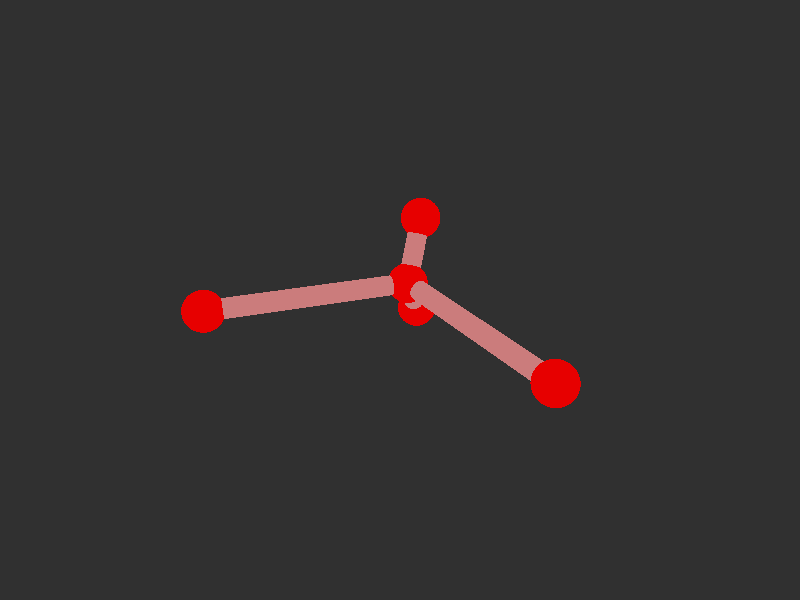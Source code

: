 #version 3.7; 
    global_settings { assumed_gamma 1.0 }
    

    camera {
    location  <20, 20, 20>
    right     x*image_width/image_height
    look_at   <0, 0, 0>
    angle 58
    }

    background { color rgb<1,1,1>*0.03 }


    light_source { <-20, 30, -25> color red 0.6 green 0.6 blue 0.6 }
    light_source { < 20, 30, -25> color red 0.6 green 0.6 blue 0.6 }
    
    #declare m = 1;
    union {

    union {
    sphere { m*<-1.5611796979684356,-0.23881242362724725,-1.0101831035615505>, 1 }        
    sphere {  m*<-0.09650439701274172,0.21889970516219492,8.871465942554655>, 1 }
    sphere {  m*<7.258847040987226,0.12997942916783728,-5.708027347490708>, 1 }
    sphere {  m*<-3.456134920296995,2.3562013551926766,-1.9820871633236443>, 1}
    sphere { m*<-2.953131210551657,-2.8057899787229412,-1.6967661994595375>, 1 }    

        pigment { color rgb<0.8,0,0>  }
    finish { ambient 0.1 diffuse 0.7 phong 1 }
    }    
    union {
    cylinder { m*<-0.09650439701274172,0.21889970516219492,8.871465942554655>, <-1.5611796979684356,-0.23881242362724725,-1.0101831035615505>, 0.5 }
    cylinder { m*<7.258847040987226,0.12997942916783728,-5.708027347490708>, <-1.5611796979684356,-0.23881242362724725,-1.0101831035615505>, 0.5}
    cylinder { m*<-3.456134920296995,2.3562013551926766,-1.9820871633236443>, <-1.5611796979684356,-0.23881242362724725,-1.0101831035615505>, 0.5 }
    cylinder {  m*<-2.953131210551657,-2.8057899787229412,-1.6967661994595375>, <-1.5611796979684356,-0.23881242362724725,-1.0101831035615505>, 0.5}

    pigment { color rgb<0.6,.2,.2>  }
    finish { ambient 0.1 diffuse 0.7 phong 1 }    
    }
    
    // rotate <0, 0, 0>
    }
    #version 3.7; 
    global_settings { assumed_gamma 1.0 }
    

    camera {
    location  <20, 20, 20>
    right     x*image_width/image_height
    look_at   <0, 0, 0>
    angle 58
    }

    background { color rgb<1,1,1>*0.03 }


    light_source { <-20, 30, -25> color red 0.6 green 0.6 blue 0.6 }
    light_source { < 20, 30, -25> color red 0.6 green 0.6 blue 0.6 }
    
    #declare m = 1;
    union {

    union {
    sphere { m*<-1.5611796979684356,-0.23881242362724725,-1.0101831035615505>, 1 }        
    sphere {  m*<-0.09650439701274172,0.21889970516219492,8.871465942554655>, 1 }
    sphere {  m*<7.258847040987226,0.12997942916783728,-5.708027347490708>, 1 }
    sphere {  m*<-3.456134920296995,2.3562013551926766,-1.9820871633236443>, 1}
    sphere { m*<-2.953131210551657,-2.8057899787229412,-1.6967661994595375>, 1 }    

        pigment { color rgb<0.8,0,0>  }
    finish { ambient 0.1 diffuse 0.7 phong 1 }
    }    
    union {
    cylinder { m*<-0.09650439701274172,0.21889970516219492,8.871465942554655>, <-1.5611796979684356,-0.23881242362724725,-1.0101831035615505>, 0.5 }
    cylinder { m*<7.258847040987226,0.12997942916783728,-5.708027347490708>, <-1.5611796979684356,-0.23881242362724725,-1.0101831035615505>, 0.5}
    cylinder { m*<-3.456134920296995,2.3562013551926766,-1.9820871633236443>, <-1.5611796979684356,-0.23881242362724725,-1.0101831035615505>, 0.5 }
    cylinder {  m*<-2.953131210551657,-2.8057899787229412,-1.6967661994595375>, <-1.5611796979684356,-0.23881242362724725,-1.0101831035615505>, 0.5}

    pigment { color rgb<0.6,.2,.2>  }
    finish { ambient 0.1 diffuse 0.7 phong 1 }    
    }
    
    // rotate <0, 0, 0>
    }
    